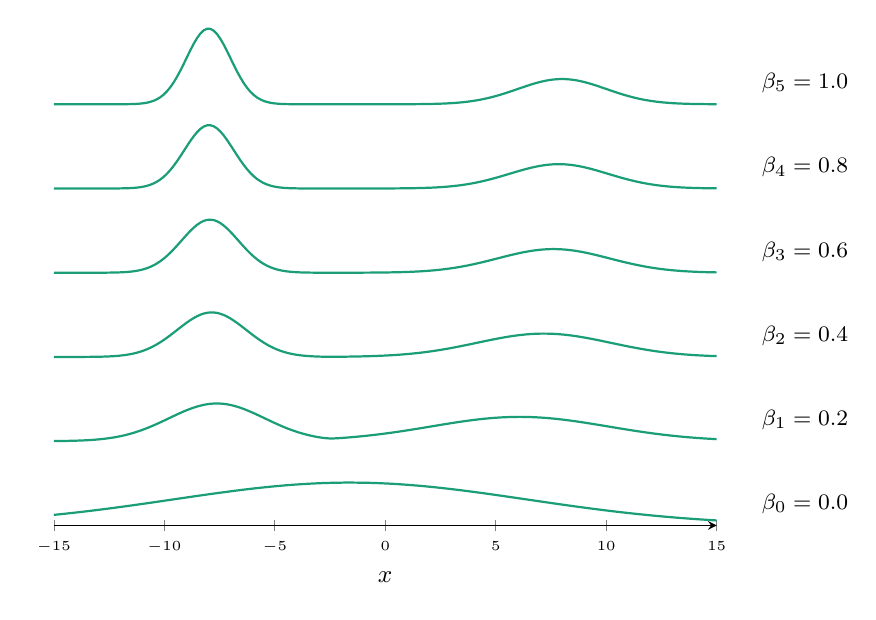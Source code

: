 \begin{tikzpicture}[
    declare function={phi(\x)=-ln(0.6 * exp(-0.5 * (\x + 8)^2) / (2 * 3.14)^0.5 + 0.4 * exp(-0.5 * (\x - 8)^2 / 4) / (2 * 3.14 * 4)^0.5;},
    declare function={psi(\x)=0.5 * (\x + 1.6)^2 / 64 + 0.5 * ln(2 * 3.14) + ln(8) - 1.;}
]
  \definecolor{color0}{rgb}{0.106,0.62,0.467};
  
  \begin{axis}[
    clip=false,
    domain=-15:15,
    xmin=-15, xmax=15,
    ymin=0, ymax=1.2,
    %ytick={0.5},
    samples=200,
    width=10cm,
    height=8cm,
    every tick label/.append style={font=\tiny},
    hide y axis,
    axis x line=bottom,
    xlabel={\small $x$}, 
  ]
    %\def\K{5};
    %\foreach \k in {0,...,\K} {
    % \pgfmathsetmacro{\invtemp}{\k * 1. / \K}
    %  \addplot+[draw=color0, mark=none, thick, solid] {
    %    0.75 * exp(-\invtemp*phi(x)-(1-\invtemp)*psi(x)) + \k
    %  };
    %  \node[inner sep=0, outer sep=0] at (axis cs:16, \k) [anchor=center] {\footnotesize$\beta=1$} ; %
    %};
      \addplot+[draw=color0, mark=none, thick, solid] {
        0.75 * exp(-0.*phi(x)-(1-0.)*psi(x))
      };
      \node[inner sep=0, outer sep=0] at (axis cs:19, 0.05) [anchor=center] 
        {\footnotesize$\beta_0=0.0$} ; %
        
      \addplot+[draw=color0, mark=none, thick, solid] {
        0.75 * exp(-0.2*phi(x)-(1-0.2)*psi(x)) + 0.2
      };
      \node[inner sep=0, outer sep=0] at (axis cs:19, 0.25) [anchor=center] 
        {\footnotesize$\beta_1=0.2$} ; %
        
      \addplot+[draw=color0, mark=none, thick, solid] {
        0.75 * exp(-0.4*phi(x)-(1-0.4)*psi(x)) + 0.4
      };
      \node[inner sep=0, outer sep=0] at (axis cs:19, 0.45) [anchor=center] 
        {\footnotesize$\beta_2=0.4$} ; %
 
      \addplot+[draw=color0, mark=none, thick, solid] {
        0.75 * exp(-0.6*phi(x)-(1-0.6)*psi(x)) + 0.6
      };
      \node[inner sep=0, outer sep=0] at (axis cs:19, 0.65) [anchor=center] 
        {\footnotesize$\beta_3=0.6$} ; %
        
      \addplot+[draw=color0, mark=none, thick, solid] {
        0.75 * exp(-0.8*phi(x)-(1-0.8)*psi(x)) + 0.8
      };
      \node[inner sep=0, outer sep=0] at (axis cs:19, 0.85) [anchor=center] 
        {\footnotesize$\beta_4=0.8$} ; %
        
      \addplot+[draw=color0, mark=none, thick, solid] {
        0.75 * exp(-1.*phi(x)-(1-1.)*psi(x)) + 1.
      };
      \node[inner sep=0, outer sep=0] at (axis cs:19, 1.05) [anchor=center] 
        {\footnotesize$\beta_5=1.0$} ; %
  \end{axis}
\end{tikzpicture}
